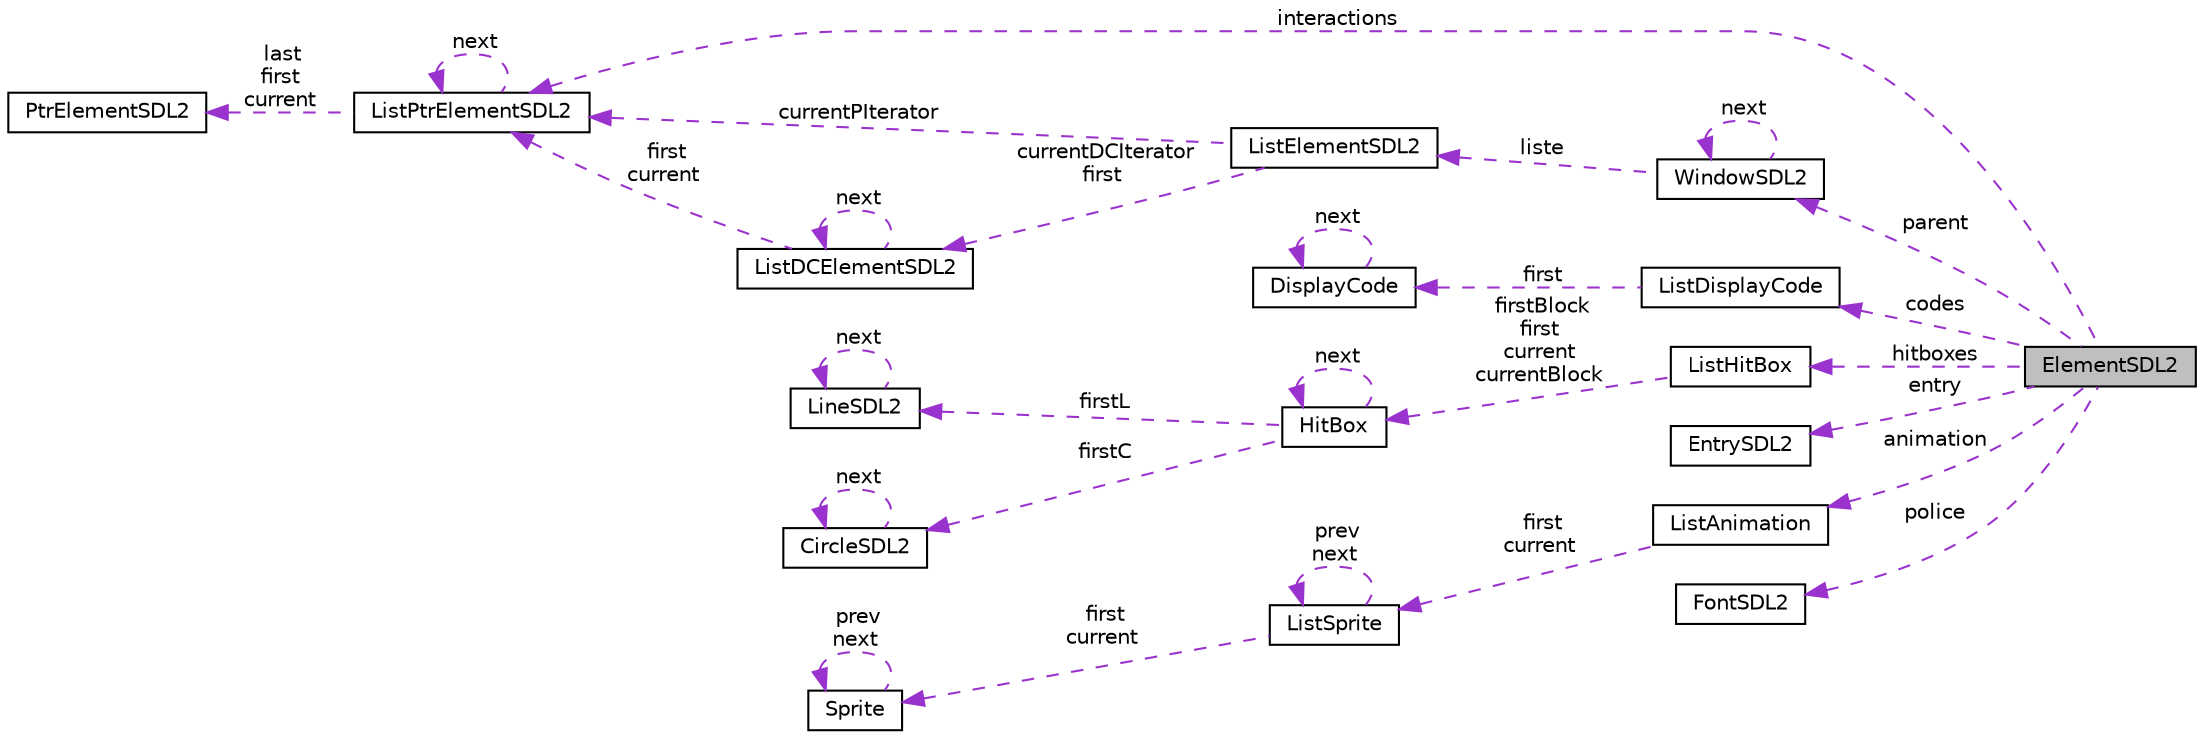 digraph "ElementSDL2"
{
  edge [fontname="Helvetica",fontsize="10",labelfontname="Helvetica",labelfontsize="10"];
  node [fontname="Helvetica",fontsize="10",shape=record];
  rankdir="LR";
  Node1 [label="ElementSDL2",height=0.2,width=0.4,color="black", fillcolor="grey75", style="filled", fontcolor="black"];
  Node2 -> Node1 [dir="back",color="darkorchid3",fontsize="10",style="dashed",label=" parent" ,fontname="Helvetica"];
  Node2 [label="WindowSDL2",height=0.2,width=0.4,color="black", fillcolor="white", style="filled",URL="$structWindowSDL2.html",tooltip="SANDAL2 window. "];
  Node3 -> Node2 [dir="back",color="darkorchid3",fontsize="10",style="dashed",label=" liste" ,fontname="Helvetica"];
  Node3 [label="ListElementSDL2",height=0.2,width=0.4,color="black", fillcolor="white", style="filled",URL="$structListElementSDL2.html",tooltip="List of list (display code) of list (plan) of elements. "];
  Node4 -> Node3 [dir="back",color="darkorchid3",fontsize="10",style="dashed",label=" currentDCIterator\nfirst" ,fontname="Helvetica"];
  Node4 [label="ListDCElementSDL2",height=0.2,width=0.4,color="black", fillcolor="white", style="filled",URL="$structListDCElementSDL2.html",tooltip="List (display code) of list (plan) of element. "];
  Node4 -> Node4 [dir="back",color="darkorchid3",fontsize="10",style="dashed",label=" next" ,fontname="Helvetica"];
  Node5 -> Node4 [dir="back",color="darkorchid3",fontsize="10",style="dashed",label=" first\ncurrent" ,fontname="Helvetica"];
  Node5 [label="ListPtrElementSDL2",height=0.2,width=0.4,color="black", fillcolor="white", style="filled",URL="$structListPtrElementSDL2.html",tooltip="List of PtrElementSDL2. "];
  Node6 -> Node5 [dir="back",color="darkorchid3",fontsize="10",style="dashed",label=" last\nfirst\ncurrent" ,fontname="Helvetica"];
  Node6 [label="PtrElementSDL2",height=0.2,width=0.4,color="black", fillcolor="white", style="filled",URL="$structPtrElementSDL2.html",tooltip="Structure used to store elements&#39; pointers in a list of element. "];
  Node5 -> Node5 [dir="back",color="darkorchid3",fontsize="10",style="dashed",label=" next" ,fontname="Helvetica"];
  Node5 -> Node3 [dir="back",color="darkorchid3",fontsize="10",style="dashed",label=" currentPIterator" ,fontname="Helvetica"];
  Node2 -> Node2 [dir="back",color="darkorchid3",fontsize="10",style="dashed",label=" next" ,fontname="Helvetica"];
  Node7 -> Node1 [dir="back",color="darkorchid3",fontsize="10",style="dashed",label=" codes" ,fontname="Helvetica"];
  Node7 [label="ListDisplayCode",height=0.2,width=0.4,color="black", fillcolor="white", style="filled",URL="$structListDisplayCode.html",tooltip="List of display codes. "];
  Node8 -> Node7 [dir="back",color="darkorchid3",fontsize="10",style="dashed",label=" first" ,fontname="Helvetica"];
  Node8 [label="DisplayCode",height=0.2,width=0.4,color="black", fillcolor="white", style="filled",URL="$structDisplayCode.html",tooltip="Display code containing the plan and a flag to indicate if it is displaied. "];
  Node8 -> Node8 [dir="back",color="darkorchid3",fontsize="10",style="dashed",label=" next" ,fontname="Helvetica"];
  Node9 -> Node1 [dir="back",color="darkorchid3",fontsize="10",style="dashed",label=" hitboxes" ,fontname="Helvetica"];
  Node9 [label="ListHitBox",height=0.2,width=0.4,color="black", fillcolor="white", style="filled",URL="$structListHitBox.html",tooltip="Collection of hit boxes. "];
  Node10 -> Node9 [dir="back",color="darkorchid3",fontsize="10",style="dashed",label=" firstBlock\nfirst\ncurrent\ncurrentBlock" ,fontname="Helvetica"];
  Node10 [label="HitBox",height=0.2,width=0.4,color="black", fillcolor="white", style="filled",URL="$structHitBox.html",tooltip="Represente a hit boxe which is a collection of LineSDL2 (defining a convexe polygon) and CircleSDL2..."];
  Node11 -> Node10 [dir="back",color="darkorchid3",fontsize="10",style="dashed",label=" firstL" ,fontname="Helvetica"];
  Node11 [label="LineSDL2",height=0.2,width=0.4,color="black", fillcolor="white", style="filled",URL="$structLineSDL2.html",tooltip="Represente a line which delimitate a hittable surface from a none hittable one. "];
  Node11 -> Node11 [dir="back",color="darkorchid3",fontsize="10",style="dashed",label=" next" ,fontname="Helvetica"];
  Node10 -> Node10 [dir="back",color="darkorchid3",fontsize="10",style="dashed",label=" next" ,fontname="Helvetica"];
  Node12 -> Node10 [dir="back",color="darkorchid3",fontsize="10",style="dashed",label=" firstC" ,fontname="Helvetica"];
  Node12 [label="CircleSDL2",height=0.2,width=0.4,color="black", fillcolor="white", style="filled",URL="$structCircleSDL2.html",tooltip="Represente a hittable ellipse. "];
  Node12 -> Node12 [dir="back",color="darkorchid3",fontsize="10",style="dashed",label=" next" ,fontname="Helvetica"];
  Node13 -> Node1 [dir="back",color="darkorchid3",fontsize="10",style="dashed",label=" entry" ,fontname="Helvetica"];
  Node13 [label="EntrySDL2",height=0.2,width=0.4,color="black", fillcolor="white", style="filled",URL="$structEntrySDL2.html",tooltip="More informations about entry. "];
  Node14 -> Node1 [dir="back",color="darkorchid3",fontsize="10",style="dashed",label=" animation" ,fontname="Helvetica"];
  Node14 [label="ListAnimation",height=0.2,width=0.4,color="black", fillcolor="white", style="filled",URL="$structListAnimation.html",tooltip="a list of animations "];
  Node15 -> Node14 [dir="back",color="darkorchid3",fontsize="10",style="dashed",label=" first\ncurrent" ,fontname="Helvetica"];
  Node15 [label="ListSprite",height=0.2,width=0.4,color="black", fillcolor="white", style="filled",URL="$structListSprite.html",tooltip="all steps of an animation "];
  Node16 -> Node15 [dir="back",color="darkorchid3",fontsize="10",style="dashed",label=" first\ncurrent" ,fontname="Helvetica"];
  Node16 [label="Sprite",height=0.2,width=0.4,color="black", fillcolor="white", style="filled",URL="$structSprite.html",tooltip="informations about a step of an animation "];
  Node16 -> Node16 [dir="back",color="darkorchid3",fontsize="10",style="dashed",label=" prev\nnext" ,fontname="Helvetica"];
  Node15 -> Node15 [dir="back",color="darkorchid3",fontsize="10",style="dashed",label=" prev\nnext" ,fontname="Helvetica"];
  Node5 -> Node1 [dir="back",color="darkorchid3",fontsize="10",style="dashed",label=" interactions" ,fontname="Helvetica"];
  Node17 -> Node1 [dir="back",color="darkorchid3",fontsize="10",style="dashed",label=" police" ,fontname="Helvetica"];
  Node17 [label="FontSDL2",height=0.2,width=0.4,color="black", fillcolor="white", style="filled",URL="$structFontSDL2.html",tooltip="Informations about SDL2 font. "];
}

